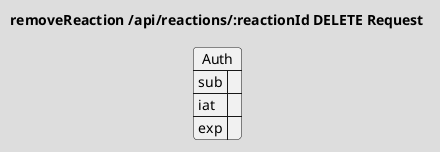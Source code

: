 @startuml removeReaction-Request
!theme toy
title "removeReaction /api/reactions/:reactionId DELETE Request"

json Auth {
    "sub": "",
    "iat": "",
    "exp": ""
}
@enduml
@startuml removeReaction-Response
!theme toy
title "removeReaction /api/reactions/:reactionId DELETE Response"
@enduml
